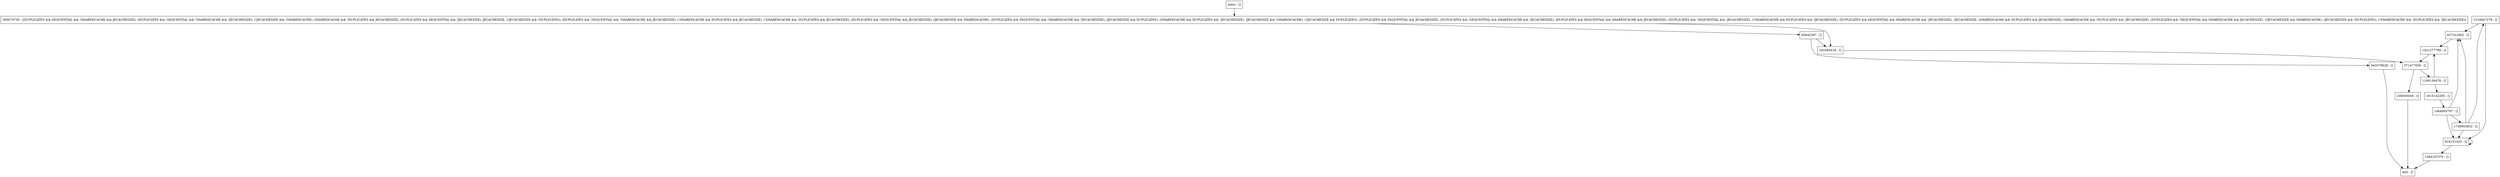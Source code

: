 digraph selectDirtyINsForDbSync {
node [shape=record];
1218847278 [label="1218847278 - []"];
395075739 [label="395075739 - [(DUPLICATES && SEQUENTIAL && !SHAREDCACHE && JECACHESIZE), (DUPLICATES && !SEQUENTIAL && !SHAREDCACHE && !JECACHESIZE), (!JECACHESIZE && !SHAREDCACHE), (SHAREDCACHE && !DUPLICATES && JECACHESIZE), (DUPLICATES && SEQUENTIAL && !JECACHESIZE), JECACHESIZE, (!JECACHESIZE && !DUPLICATES), (DUPLICATES && !SEQUENTIAL && !SHAREDCACHE && JECACHESIZE), (!SHAREDCACHE && DUPLICATES && JECACHESIZE), (!SHAREDCACHE && !DUPLICATES && JECACHESIZE), (DUPLICATES && !SEQUENTIAL && JECACHESIZE), (JECACHESIZE && SHAREDCACHE), (DUPLICATES && SEQUENTIAL && !SHAREDCACHE && !JECACHESIZE), (JECACHESIZE && DUPLICATES), (SHAREDCACHE && DUPLICATES && !JECACHESIZE), (JECACHESIZE && !SHAREDCACHE), (!JECACHESIZE && DUPLICATES), (DUPLICATES && SEQUENTIAL && JECACHESIZE), (DUPLICATES && !SEQUENTIAL && SHAREDCACHE && !JECACHESIZE), (DUPLICATES && SEQUENTIAL && SHAREDCACHE && JECACHESIZE), (DUPLICATES && !SEQUENTIAL && !JECACHESIZE), (!SHAREDCACHE && DUPLICATES && !JECACHESIZE), (DUPLICATES && SEQUENTIAL && SHAREDCACHE && !JECACHESIZE), !JECACHESIZE, (SHAREDCACHE && DUPLICATES && JECACHESIZE), (SHAREDCACHE && !DUPLICATES && !JECACHESIZE), (DUPLICATES && !SEQUENTIAL && SHAREDCACHE && JECACHESIZE), (!JECACHESIZE && SHAREDCACHE), (JECACHESIZE && !DUPLICATES), (!SHAREDCACHE && !DUPLICATES && !JECACHESIZE)]"];
238303049 [label="238303049 - []"];
624151423 [label="624151423 - []"];
entry [label="entry - []"];
exit [label="exit - []"];
1106136478 [label="1106136478 - []"];
1364197370 [label="1364197370 - []"];
292085418 [label="292085418 - []"];
437321802 [label="437321802 - []"];
1615142295 [label="1615142295 - []"];
371477630 [label="371477630 - []"];
1421277789 [label="1421277789 - []"];
1464005797 [label="1464005797 - []"];
65642397 [label="65642397 - []"];
943379628 [label="943379628 - []"];
1736953832 [label="1736953832 - []"];
entry;
exit;
1218847278 -> 437321802;
1218847278 -> 624151423;
395075739 -> 292085418;
395075739 -> 65642397;
238303049 -> exit;
624151423 -> 1364197370;
624151423 -> 624151423;
entry -> 395075739;
1106136478 -> 1615142295;
1106136478 -> 1421277789;
1364197370 -> exit;
292085418 -> 371477630;
437321802 -> 1421277789;
1615142295 -> 1464005797;
371477630 -> 1106136478;
371477630 -> 238303049;
1421277789 -> 371477630;
1464005797 -> 437321802;
1464005797 -> 624151423;
1464005797 -> 1736953832;
65642397 -> 292085418;
65642397 -> 943379628;
943379628 -> exit;
1736953832 -> 437321802;
1736953832 -> 1218847278;
1736953832 -> 624151423;
}
